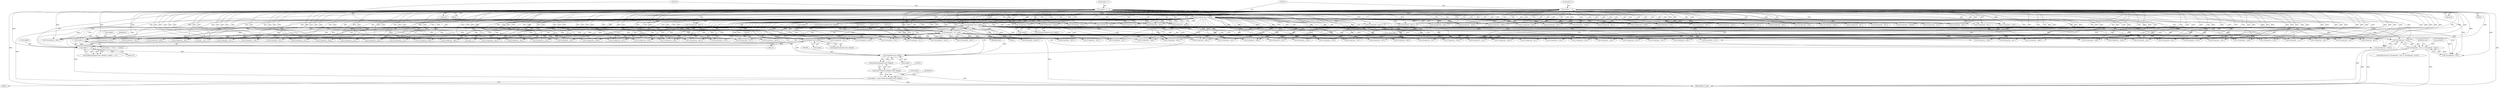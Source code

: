 digraph "0_pure-ftpd_65c4d4ad331e94661de763e9b5304d28698999c4@API" {
"1000611" [label="(Call,!strcmp(cmd, \"xcwd\"))"];
"1000247" [label="(Call,cmd[n++] = 0)"];
"1000281" [label="(Call,cmd[n--] = 0)"];
"1000275" [label="(Call,(unsigned char) cmd[n])"];
"1000260" [label="(Call,cmd[n] != 0)"];
"1000238" [label="(Call,(unsigned char) cmd[n])"];
"1000173" [label="(Call,addreply(0, \"%s\", cmd))"];
"1000186" [label="(Call,(unsigned char) cmd[n])"];
"1000200" [label="(Call,cmd[n] = (char) tolower((unsigned char) cmd[n]))"];
"1000204" [label="(Call,(char) tolower((unsigned char) cmd[n]))"];
"1000206" [label="(Call,tolower((unsigned char) cmd[n]))"];
"1000207" [label="(Call,(unsigned char) cmd[n])"];
"1000191" [label="(Call,cmd[n] == '@')"];
"1000606" [label="(Call,!strcmp(cmd, \"cwd\") || !strcmp(cmd, \"xcwd\"))"];
"1000204" [label="(Call,(char) tolower((unsigned char) cmd[n]))"];
"1000275" [label="(Call,(unsigned char) cmd[n])"];
"1001058" [label="(Call,!strcmp(cmd, \"stat\"))"];
"1000523" [label="(Call,strcmp(cmd, \"type\"))"];
"1001116" [label="(Call,strcmp(cmd, \"nlst\"))"];
"1001620" [label="(Call,!strcmp(cmd, \"chmod\"))"];
"1000277" [label="(Call,cmd[n])"];
"1000544" [label="(Call,!strcmp(cmd, \"feat\"))"];
"1000573" [label="(Call,!strcmp(cmd, \"help\"))"];
"1000745" [label="(Call,!strcmp(cmd, \"allo\"))"];
"1001651" [label="(Call,!strcmp(cmd, \"rnto\"))"];
"1000252" [label="(Literal,0)"];
"1000623" [label="(Call,strcmp(cmd, \"port\"))"];
"1000406" [label="(Call,!strcmp(cmd, \"pbsz\"))"];
"1000264" [label="(Literal,0)"];
"1000642" [label="(Call,strcmp(cmd, \"esta\"))"];
"1001631" [label="(Call,!strcmp(cmd, \"rnfr\"))"];
"1001612" [label="(Call,strcmp(cmd, \"size\"))"];
"1000357" [label="(Call,strcmp(cmd, \"quit\"))"];
"1001146" [label="(Call,strcmp(cmd, \"mlst\"))"];
"1001697" [label="(MethodReturn,void)"];
"1001603" [label="(Call,strcmp(cmd, \"mdtm\"))"];
"1000689" [label="(Call,strcmp(cmd, \"epsv\"))"];
"1000364" [label="(Call,!strcmp(cmd, \"syst\"))"];
"1000201" [label="(Call,cmd[n])"];
"1000213" [label="(Identifier,n)"];
"1000675" [label="(Call,strcmp(cmd, \"p@sw\"))"];
"1000301" [label="(Call,strcmp(cmd, \"noop\"))"];
"1001006" [label="(Call,strcmp(cmd, \"mkd\"))"];
"1000332" [label="(Call,strcmp(cmd, \"acct\"))"];
"1000260" [label="(Call,cmd[n] != 0)"];
"1000553" [label="(Call,!strcmp(cmd, \"opts\"))"];
"1000736" [label="(Call,!strcmp(cmd, \"spsv\"))"];
"1000175" [label="(Literal,\"%s\")"];
"1000624" [label="(Identifier,cmd)"];
"1001214" [label="(Call,!strcmp(cmd, \"site\"))"];
"1000612" [label="(Call,strcmp(cmd, \"xcwd\"))"];
"1000188" [label="(Call,cmd[n])"];
"1000172" [label="(Block,)"];
"1000246" [label="(Block,)"];
"1000185" [label="(Call,isalpha((unsigned char) cmd[n]))"];
"1000199" [label="(Block,)"];
"1000982" [label="(Call,!strcmp(cmd, \"stou\"))"];
"1000813" [label="(Call,strcmp(cmd, \"xcup\"))"];
"1001010" [label="(Call,strcmp(cmd, \"xmkd\"))"];
"1000209" [label="(Call,cmd[n])"];
"1000173" [label="(Call,addreply(0, \"%s\", cmd))"];
"1001602" [label="(Call,!strcmp(cmd, \"mdtm\"))"];
"1000564" [label="(Call,strcmp(cmd, \"stru\"))"];
"1000671" [label="(Call,strcmp(cmd, \"pasv\"))"];
"1000983" [label="(Call,strcmp(cmd, \"stou\"))"];
"1000286" [label="(Literal,0)"];
"1000788" [label="(Call,strcmp(cmd, \"pwd\"))"];
"1000253" [label="(Call,arg = cmd + n)"];
"1000513" [label="(Call,strcmp(cmd, \"adat\"))"];
"1000632" [label="(Call,strcmp(cmd, \"eprt\"))"];
"1000381" [label="(Call,!strcmp(cmd, \"auth\"))"];
"1000191" [label="(Call,cmd[n] == '@')"];
"1001632" [label="(Call,strcmp(cmd, \"rnfr\"))"];
"1000261" [label="(Call,cmd[n])"];
"1000943" [label="(Call,strcmp(cmd, \"appe\"))"];
"1000554" [label="(Call,strcmp(cmd, \"opts\"))"];
"1000341" [label="(Call,!strcmp(cmd, \"pass\"))"];
"1000259" [label="(Call,cmd[n] != 0 && n < cmdsize)"];
"1000792" [label="(Call,strcmp(cmd, \"xpwd\"))"];
"1001204" [label="(Call,!strcmp(cmd, \"abor\"))"];
"1001009" [label="(Call,!strcmp(cmd, \"xmkd\"))"];
"1000382" [label="(Call,strcmp(cmd, \"auth\"))"];
"1000821" [label="(Call,!strcmp(cmd, \"retr\"))"];
"1001174" [label="(Call,!strcmp(cmd, \"mlsd\"))"];
"1001085" [label="(Call,!strcmp(cmd, \"list\"))"];
"1000282" [label="(Call,cmd[n--])"];
"1000883" [label="(Call,strcmp(cmd, \"dele\"))"];
"1000300" [label="(Call,!strcmp(cmd, \"noop\"))"];
"1000582" [label="(Call,strcmp(cmd, \"xdbg\"))"];
"1000903" [label="(Call,strcmp(cmd, \"stor\"))"];
"1001039" [label="(Call,strcmp(cmd, \"xrmd\"))"];
"1000737" [label="(Call,strcmp(cmd, \"spsv\"))"];
"1000856" [label="(Call,strcmp(cmd, \"rest\"))"];
"1000902" [label="(Call,!strcmp(cmd, \"stor\"))"];
"1001175" [label="(Call,strcmp(cmd, \"mlsd\"))"];
"1000641" [label="(Call,!strcmp(cmd, \"esta\"))"];
"1000200" [label="(Call,cmd[n] = (char) tolower((unsigned char) cmd[n]))"];
"1000186" [label="(Call,(unsigned char) cmd[n])"];
"1000184" [label="(Call,isalpha((unsigned char) cmd[n]) || cmd[n] == '@')"];
"1000309" [label="(Call,!strcmp(cmd, \"user\"))"];
"1000195" [label="(Literal,'@')"];
"1000342" [label="(Call,strcmp(cmd, \"pass\"))"];
"1000809" [label="(Call,strcmp(cmd, \"cdup\"))"];
"1000942" [label="(Call,!strcmp(cmd, \"appe\"))"];
"1000534" [label="(Call,strcmp(cmd, \"mode\"))"];
"1000746" [label="(Call,strcmp(cmd, \"allo\"))"];
"1000266" [label="(Identifier,n)"];
"1000606" [label="(Call,!strcmp(cmd, \"cwd\") || !strcmp(cmd, \"xcwd\"))"];
"1000882" [label="(Call,!strcmp(cmd, \"dele\"))"];
"1000240" [label="(Call,cmd[n])"];
"1000248" [label="(Call,cmd[n++])"];
"1000176" [label="(Identifier,cmd)"];
"1000658" [label="(Call,strcmp(cmd, \"estp\"))"];
"1000407" [label="(Call,strcmp(cmd, \"pbsz\"))"];
"1000808" [label="(Call,!strcmp(cmd, \"cdup\"))"];
"1001611" [label="(Call,!strcmp(cmd, \"size\"))"];
"1000791" [label="(Call,!strcmp(cmd, \"xpwd\"))"];
"1000522" [label="(Call,!strcmp(cmd, \"type\"))"];
"1000607" [label="(Call,!strcmp(cmd, \"cwd\"))"];
"1000822" [label="(Call,strcmp(cmd, \"retr\"))"];
"1000238" [label="(Call,(unsigned char) cmd[n])"];
"1000545" [label="(Call,strcmp(cmd, \"feat\"))"];
"1001115" [label="(Call,!strcmp(cmd, \"nlst\"))"];
"1000365" [label="(Call,strcmp(cmd, \"syst\"))"];
"1000574" [label="(Call,strcmp(cmd, \"help\"))"];
"1001086" [label="(Call,strcmp(cmd, \"list\"))"];
"1000563" [label="(Call,!strcmp(cmd, \"stru\"))"];
"1001652" [label="(Call,strcmp(cmd, \"rnto\"))"];
"1000512" [label="(Call,!strcmp(cmd, \"adat\"))"];
"1000207" [label="(Call,(unsigned char) cmd[n])"];
"1000605" [label="(ControlStructure,if (!strcmp(cmd, \"cwd\") || !strcmp(cmd, \"xcwd\")))"];
"1000255" [label="(Call,cmd + n)"];
"1000192" [label="(Call,cmd[n])"];
"1001621" [label="(Call,strcmp(cmd, \"chmod\"))"];
"1000280" [label="(Block,)"];
"1001145" [label="(Call,!strcmp(cmd, \"mlst\"))"];
"1000670" [label="(Call,!strcmp(cmd, \"pasv\"))"];
"1001205" [label="(Call,strcmp(cmd, \"abor\"))"];
"1001215" [label="(Call,strcmp(cmd, \"site\"))"];
"1000608" [label="(Call,strcmp(cmd, \"cwd\"))"];
"1000509" [label="(Call,strcmp(cmd, \"auth\"))"];
"1000581" [label="(Call,!strcmp(cmd, \"xdbg\"))"];
"1000247" [label="(Call,cmd[n++] = 0)"];
"1000174" [label="(Literal,0)"];
"1000622" [label="(Call,!strcmp(cmd, \"port\"))"];
"1000508" [label="(Call,!strcmp(cmd, \"auth\"))"];
"1000178" [label="(Identifier,n)"];
"1001005" [label="(Call,!strcmp(cmd, \"mkd\"))"];
"1000281" [label="(Call,cmd[n--] = 0)"];
"1001059" [label="(Call,strcmp(cmd, \"stat\"))"];
"1000611" [label="(Call,!strcmp(cmd, \"xcwd\"))"];
"1000674" [label="(Call,!strcmp(cmd, \"p@sw\"))"];
"1001038" [label="(Call,!strcmp(cmd, \"xrmd\"))"];
"1000787" [label="(Call,!strcmp(cmd, \"pwd\"))"];
"1000812" [label="(Call,!strcmp(cmd, \"xcup\"))"];
"1000356" [label="(Call,!strcmp(cmd, \"quit\"))"];
"1000616" [label="(Call,antiidle())"];
"1000855" [label="(Call,!strcmp(cmd, \"rest\"))"];
"1000237" [label="(Call,isspace((unsigned char) cmd[n]))"];
"1000206" [label="(Call,tolower((unsigned char) cmd[n]))"];
"1000331" [label="(Call,!strcmp(cmd, \"acct\"))"];
"1000631" [label="(Call,!strcmp(cmd, \"eprt\"))"];
"1000421" [label="(Call,!strcmp(cmd, \"prot\"))"];
"1000422" [label="(Call,strcmp(cmd, \"prot\"))"];
"1001034" [label="(Call,!strcmp(cmd, \"rmd\"))"];
"1000688" [label="(Call,!strcmp(cmd, \"epsv\"))"];
"1001035" [label="(Call,strcmp(cmd, \"rmd\"))"];
"1000657" [label="(Call,!strcmp(cmd, \"estp\"))"];
"1000274" [label="(Call,isspace((unsigned char) cmd[n]))"];
"1000310" [label="(Call,strcmp(cmd, \"user\"))"];
"1000533" [label="(Call,!strcmp(cmd, \"mode\"))"];
"1000611" -> "1000606"  [label="AST: "];
"1000611" -> "1000612"  [label="CFG: "];
"1000612" -> "1000611"  [label="AST: "];
"1000606" -> "1000611"  [label="CFG: "];
"1000611" -> "1001697"  [label="DDG: "];
"1000611" -> "1000606"  [label="DDG: "];
"1000247" -> "1000611"  [label="DDG: "];
"1000281" -> "1000611"  [label="DDG: "];
"1000275" -> "1000611"  [label="DDG: "];
"1000173" -> "1000611"  [label="DDG: "];
"1000238" -> "1000611"  [label="DDG: "];
"1000247" -> "1000246"  [label="AST: "];
"1000247" -> "1000252"  [label="CFG: "];
"1000248" -> "1000247"  [label="AST: "];
"1000252" -> "1000247"  [label="AST: "];
"1000239" -> "1000247"  [label="CFG: "];
"1000247" -> "1001697"  [label="DDG: "];
"1000247" -> "1000173"  [label="DDG: "];
"1000247" -> "1000186"  [label="DDG: "];
"1000247" -> "1000191"  [label="DDG: "];
"1000247" -> "1000207"  [label="DDG: "];
"1000247" -> "1000238"  [label="DDG: "];
"1000247" -> "1000253"  [label="DDG: "];
"1000247" -> "1000255"  [label="DDG: "];
"1000247" -> "1000260"  [label="DDG: "];
"1000247" -> "1000275"  [label="DDG: "];
"1000247" -> "1000300"  [label="DDG: "];
"1000247" -> "1000301"  [label="DDG: "];
"1000247" -> "1000309"  [label="DDG: "];
"1000247" -> "1000310"  [label="DDG: "];
"1000247" -> "1000331"  [label="DDG: "];
"1000247" -> "1000332"  [label="DDG: "];
"1000247" -> "1000341"  [label="DDG: "];
"1000247" -> "1000342"  [label="DDG: "];
"1000247" -> "1000356"  [label="DDG: "];
"1000247" -> "1000357"  [label="DDG: "];
"1000247" -> "1000364"  [label="DDG: "];
"1000247" -> "1000365"  [label="DDG: "];
"1000247" -> "1000381"  [label="DDG: "];
"1000247" -> "1000382"  [label="DDG: "];
"1000247" -> "1000406"  [label="DDG: "];
"1000247" -> "1000407"  [label="DDG: "];
"1000247" -> "1000421"  [label="DDG: "];
"1000247" -> "1000422"  [label="DDG: "];
"1000247" -> "1000508"  [label="DDG: "];
"1000247" -> "1000509"  [label="DDG: "];
"1000247" -> "1000512"  [label="DDG: "];
"1000247" -> "1000513"  [label="DDG: "];
"1000247" -> "1000522"  [label="DDG: "];
"1000247" -> "1000523"  [label="DDG: "];
"1000247" -> "1000533"  [label="DDG: "];
"1000247" -> "1000534"  [label="DDG: "];
"1000247" -> "1000544"  [label="DDG: "];
"1000247" -> "1000545"  [label="DDG: "];
"1000247" -> "1000553"  [label="DDG: "];
"1000247" -> "1000554"  [label="DDG: "];
"1000247" -> "1000563"  [label="DDG: "];
"1000247" -> "1000564"  [label="DDG: "];
"1000247" -> "1000573"  [label="DDG: "];
"1000247" -> "1000574"  [label="DDG: "];
"1000247" -> "1000581"  [label="DDG: "];
"1000247" -> "1000582"  [label="DDG: "];
"1000247" -> "1000607"  [label="DDG: "];
"1000247" -> "1000608"  [label="DDG: "];
"1000247" -> "1000612"  [label="DDG: "];
"1000247" -> "1000622"  [label="DDG: "];
"1000247" -> "1000623"  [label="DDG: "];
"1000247" -> "1000631"  [label="DDG: "];
"1000247" -> "1000632"  [label="DDG: "];
"1000247" -> "1000641"  [label="DDG: "];
"1000247" -> "1000642"  [label="DDG: "];
"1000247" -> "1000657"  [label="DDG: "];
"1000247" -> "1000658"  [label="DDG: "];
"1000247" -> "1000670"  [label="DDG: "];
"1000247" -> "1000671"  [label="DDG: "];
"1000247" -> "1000674"  [label="DDG: "];
"1000247" -> "1000675"  [label="DDG: "];
"1000247" -> "1000688"  [label="DDG: "];
"1000247" -> "1000689"  [label="DDG: "];
"1000247" -> "1000736"  [label="DDG: "];
"1000247" -> "1000737"  [label="DDG: "];
"1000247" -> "1000745"  [label="DDG: "];
"1000247" -> "1000746"  [label="DDG: "];
"1000247" -> "1000787"  [label="DDG: "];
"1000247" -> "1000788"  [label="DDG: "];
"1000247" -> "1000791"  [label="DDG: "];
"1000247" -> "1000792"  [label="DDG: "];
"1000247" -> "1000808"  [label="DDG: "];
"1000247" -> "1000809"  [label="DDG: "];
"1000247" -> "1000812"  [label="DDG: "];
"1000247" -> "1000813"  [label="DDG: "];
"1000247" -> "1000821"  [label="DDG: "];
"1000247" -> "1000822"  [label="DDG: "];
"1000247" -> "1000855"  [label="DDG: "];
"1000247" -> "1000856"  [label="DDG: "];
"1000247" -> "1000882"  [label="DDG: "];
"1000247" -> "1000883"  [label="DDG: "];
"1000247" -> "1000902"  [label="DDG: "];
"1000247" -> "1000903"  [label="DDG: "];
"1000247" -> "1000942"  [label="DDG: "];
"1000247" -> "1000943"  [label="DDG: "];
"1000247" -> "1000982"  [label="DDG: "];
"1000247" -> "1000983"  [label="DDG: "];
"1000247" -> "1001005"  [label="DDG: "];
"1000247" -> "1001006"  [label="DDG: "];
"1000247" -> "1001009"  [label="DDG: "];
"1000247" -> "1001010"  [label="DDG: "];
"1000247" -> "1001034"  [label="DDG: "];
"1000247" -> "1001035"  [label="DDG: "];
"1000247" -> "1001038"  [label="DDG: "];
"1000247" -> "1001039"  [label="DDG: "];
"1000247" -> "1001058"  [label="DDG: "];
"1000247" -> "1001059"  [label="DDG: "];
"1000247" -> "1001085"  [label="DDG: "];
"1000247" -> "1001086"  [label="DDG: "];
"1000247" -> "1001115"  [label="DDG: "];
"1000247" -> "1001116"  [label="DDG: "];
"1000247" -> "1001145"  [label="DDG: "];
"1000247" -> "1001146"  [label="DDG: "];
"1000247" -> "1001174"  [label="DDG: "];
"1000247" -> "1001175"  [label="DDG: "];
"1000247" -> "1001204"  [label="DDG: "];
"1000247" -> "1001205"  [label="DDG: "];
"1000247" -> "1001214"  [label="DDG: "];
"1000247" -> "1001215"  [label="DDG: "];
"1000247" -> "1001602"  [label="DDG: "];
"1000247" -> "1001603"  [label="DDG: "];
"1000247" -> "1001611"  [label="DDG: "];
"1000247" -> "1001612"  [label="DDG: "];
"1000247" -> "1001620"  [label="DDG: "];
"1000247" -> "1001621"  [label="DDG: "];
"1000247" -> "1001631"  [label="DDG: "];
"1000247" -> "1001632"  [label="DDG: "];
"1000247" -> "1001651"  [label="DDG: "];
"1000247" -> "1001652"  [label="DDG: "];
"1000281" -> "1000280"  [label="AST: "];
"1000281" -> "1000286"  [label="CFG: "];
"1000282" -> "1000281"  [label="AST: "];
"1000286" -> "1000281"  [label="AST: "];
"1000276" -> "1000281"  [label="CFG: "];
"1000281" -> "1001697"  [label="DDG: "];
"1000281" -> "1000173"  [label="DDG: "];
"1000281" -> "1000186"  [label="DDG: "];
"1000281" -> "1000191"  [label="DDG: "];
"1000281" -> "1000207"  [label="DDG: "];
"1000281" -> "1000238"  [label="DDG: "];
"1000281" -> "1000253"  [label="DDG: "];
"1000281" -> "1000255"  [label="DDG: "];
"1000281" -> "1000260"  [label="DDG: "];
"1000281" -> "1000275"  [label="DDG: "];
"1000281" -> "1000300"  [label="DDG: "];
"1000281" -> "1000301"  [label="DDG: "];
"1000281" -> "1000309"  [label="DDG: "];
"1000281" -> "1000310"  [label="DDG: "];
"1000281" -> "1000331"  [label="DDG: "];
"1000281" -> "1000332"  [label="DDG: "];
"1000281" -> "1000341"  [label="DDG: "];
"1000281" -> "1000342"  [label="DDG: "];
"1000281" -> "1000356"  [label="DDG: "];
"1000281" -> "1000357"  [label="DDG: "];
"1000281" -> "1000364"  [label="DDG: "];
"1000281" -> "1000365"  [label="DDG: "];
"1000281" -> "1000381"  [label="DDG: "];
"1000281" -> "1000382"  [label="DDG: "];
"1000281" -> "1000406"  [label="DDG: "];
"1000281" -> "1000407"  [label="DDG: "];
"1000281" -> "1000421"  [label="DDG: "];
"1000281" -> "1000422"  [label="DDG: "];
"1000281" -> "1000508"  [label="DDG: "];
"1000281" -> "1000509"  [label="DDG: "];
"1000281" -> "1000512"  [label="DDG: "];
"1000281" -> "1000513"  [label="DDG: "];
"1000281" -> "1000522"  [label="DDG: "];
"1000281" -> "1000523"  [label="DDG: "];
"1000281" -> "1000533"  [label="DDG: "];
"1000281" -> "1000534"  [label="DDG: "];
"1000281" -> "1000544"  [label="DDG: "];
"1000281" -> "1000545"  [label="DDG: "];
"1000281" -> "1000553"  [label="DDG: "];
"1000281" -> "1000554"  [label="DDG: "];
"1000281" -> "1000563"  [label="DDG: "];
"1000281" -> "1000564"  [label="DDG: "];
"1000281" -> "1000573"  [label="DDG: "];
"1000281" -> "1000574"  [label="DDG: "];
"1000281" -> "1000581"  [label="DDG: "];
"1000281" -> "1000582"  [label="DDG: "];
"1000281" -> "1000607"  [label="DDG: "];
"1000281" -> "1000608"  [label="DDG: "];
"1000281" -> "1000612"  [label="DDG: "];
"1000281" -> "1000622"  [label="DDG: "];
"1000281" -> "1000623"  [label="DDG: "];
"1000281" -> "1000631"  [label="DDG: "];
"1000281" -> "1000632"  [label="DDG: "];
"1000281" -> "1000641"  [label="DDG: "];
"1000281" -> "1000642"  [label="DDG: "];
"1000281" -> "1000657"  [label="DDG: "];
"1000281" -> "1000658"  [label="DDG: "];
"1000281" -> "1000670"  [label="DDG: "];
"1000281" -> "1000671"  [label="DDG: "];
"1000281" -> "1000674"  [label="DDG: "];
"1000281" -> "1000675"  [label="DDG: "];
"1000281" -> "1000688"  [label="DDG: "];
"1000281" -> "1000689"  [label="DDG: "];
"1000281" -> "1000736"  [label="DDG: "];
"1000281" -> "1000737"  [label="DDG: "];
"1000281" -> "1000745"  [label="DDG: "];
"1000281" -> "1000746"  [label="DDG: "];
"1000281" -> "1000787"  [label="DDG: "];
"1000281" -> "1000788"  [label="DDG: "];
"1000281" -> "1000791"  [label="DDG: "];
"1000281" -> "1000792"  [label="DDG: "];
"1000281" -> "1000808"  [label="DDG: "];
"1000281" -> "1000809"  [label="DDG: "];
"1000281" -> "1000812"  [label="DDG: "];
"1000281" -> "1000813"  [label="DDG: "];
"1000281" -> "1000821"  [label="DDG: "];
"1000281" -> "1000822"  [label="DDG: "];
"1000281" -> "1000855"  [label="DDG: "];
"1000281" -> "1000856"  [label="DDG: "];
"1000281" -> "1000882"  [label="DDG: "];
"1000281" -> "1000883"  [label="DDG: "];
"1000281" -> "1000902"  [label="DDG: "];
"1000281" -> "1000903"  [label="DDG: "];
"1000281" -> "1000942"  [label="DDG: "];
"1000281" -> "1000943"  [label="DDG: "];
"1000281" -> "1000982"  [label="DDG: "];
"1000281" -> "1000983"  [label="DDG: "];
"1000281" -> "1001005"  [label="DDG: "];
"1000281" -> "1001006"  [label="DDG: "];
"1000281" -> "1001009"  [label="DDG: "];
"1000281" -> "1001010"  [label="DDG: "];
"1000281" -> "1001034"  [label="DDG: "];
"1000281" -> "1001035"  [label="DDG: "];
"1000281" -> "1001038"  [label="DDG: "];
"1000281" -> "1001039"  [label="DDG: "];
"1000281" -> "1001058"  [label="DDG: "];
"1000281" -> "1001059"  [label="DDG: "];
"1000281" -> "1001085"  [label="DDG: "];
"1000281" -> "1001086"  [label="DDG: "];
"1000281" -> "1001115"  [label="DDG: "];
"1000281" -> "1001116"  [label="DDG: "];
"1000281" -> "1001145"  [label="DDG: "];
"1000281" -> "1001146"  [label="DDG: "];
"1000281" -> "1001174"  [label="DDG: "];
"1000281" -> "1001175"  [label="DDG: "];
"1000281" -> "1001204"  [label="DDG: "];
"1000281" -> "1001205"  [label="DDG: "];
"1000281" -> "1001214"  [label="DDG: "];
"1000281" -> "1001215"  [label="DDG: "];
"1000281" -> "1001602"  [label="DDG: "];
"1000281" -> "1001603"  [label="DDG: "];
"1000281" -> "1001611"  [label="DDG: "];
"1000281" -> "1001612"  [label="DDG: "];
"1000281" -> "1001620"  [label="DDG: "];
"1000281" -> "1001621"  [label="DDG: "];
"1000281" -> "1001631"  [label="DDG: "];
"1000281" -> "1001632"  [label="DDG: "];
"1000281" -> "1001651"  [label="DDG: "];
"1000281" -> "1001652"  [label="DDG: "];
"1000275" -> "1000274"  [label="AST: "];
"1000275" -> "1000277"  [label="CFG: "];
"1000276" -> "1000275"  [label="AST: "];
"1000277" -> "1000275"  [label="AST: "];
"1000274" -> "1000275"  [label="CFG: "];
"1000275" -> "1001697"  [label="DDG: "];
"1000275" -> "1000173"  [label="DDG: "];
"1000275" -> "1000186"  [label="DDG: "];
"1000275" -> "1000191"  [label="DDG: "];
"1000275" -> "1000207"  [label="DDG: "];
"1000275" -> "1000238"  [label="DDG: "];
"1000275" -> "1000253"  [label="DDG: "];
"1000275" -> "1000255"  [label="DDG: "];
"1000275" -> "1000260"  [label="DDG: "];
"1000275" -> "1000274"  [label="DDG: "];
"1000260" -> "1000275"  [label="DDG: "];
"1000173" -> "1000275"  [label="DDG: "];
"1000238" -> "1000275"  [label="DDG: "];
"1000275" -> "1000300"  [label="DDG: "];
"1000275" -> "1000301"  [label="DDG: "];
"1000275" -> "1000309"  [label="DDG: "];
"1000275" -> "1000310"  [label="DDG: "];
"1000275" -> "1000331"  [label="DDG: "];
"1000275" -> "1000332"  [label="DDG: "];
"1000275" -> "1000341"  [label="DDG: "];
"1000275" -> "1000342"  [label="DDG: "];
"1000275" -> "1000356"  [label="DDG: "];
"1000275" -> "1000357"  [label="DDG: "];
"1000275" -> "1000364"  [label="DDG: "];
"1000275" -> "1000365"  [label="DDG: "];
"1000275" -> "1000381"  [label="DDG: "];
"1000275" -> "1000382"  [label="DDG: "];
"1000275" -> "1000406"  [label="DDG: "];
"1000275" -> "1000407"  [label="DDG: "];
"1000275" -> "1000421"  [label="DDG: "];
"1000275" -> "1000422"  [label="DDG: "];
"1000275" -> "1000508"  [label="DDG: "];
"1000275" -> "1000509"  [label="DDG: "];
"1000275" -> "1000512"  [label="DDG: "];
"1000275" -> "1000513"  [label="DDG: "];
"1000275" -> "1000522"  [label="DDG: "];
"1000275" -> "1000523"  [label="DDG: "];
"1000275" -> "1000533"  [label="DDG: "];
"1000275" -> "1000534"  [label="DDG: "];
"1000275" -> "1000544"  [label="DDG: "];
"1000275" -> "1000545"  [label="DDG: "];
"1000275" -> "1000553"  [label="DDG: "];
"1000275" -> "1000554"  [label="DDG: "];
"1000275" -> "1000563"  [label="DDG: "];
"1000275" -> "1000564"  [label="DDG: "];
"1000275" -> "1000573"  [label="DDG: "];
"1000275" -> "1000574"  [label="DDG: "];
"1000275" -> "1000581"  [label="DDG: "];
"1000275" -> "1000582"  [label="DDG: "];
"1000275" -> "1000607"  [label="DDG: "];
"1000275" -> "1000608"  [label="DDG: "];
"1000275" -> "1000612"  [label="DDG: "];
"1000275" -> "1000622"  [label="DDG: "];
"1000275" -> "1000623"  [label="DDG: "];
"1000275" -> "1000631"  [label="DDG: "];
"1000275" -> "1000632"  [label="DDG: "];
"1000275" -> "1000641"  [label="DDG: "];
"1000275" -> "1000642"  [label="DDG: "];
"1000275" -> "1000657"  [label="DDG: "];
"1000275" -> "1000658"  [label="DDG: "];
"1000275" -> "1000670"  [label="DDG: "];
"1000275" -> "1000671"  [label="DDG: "];
"1000275" -> "1000674"  [label="DDG: "];
"1000275" -> "1000675"  [label="DDG: "];
"1000275" -> "1000688"  [label="DDG: "];
"1000275" -> "1000689"  [label="DDG: "];
"1000275" -> "1000736"  [label="DDG: "];
"1000275" -> "1000737"  [label="DDG: "];
"1000275" -> "1000745"  [label="DDG: "];
"1000275" -> "1000746"  [label="DDG: "];
"1000275" -> "1000787"  [label="DDG: "];
"1000275" -> "1000788"  [label="DDG: "];
"1000275" -> "1000791"  [label="DDG: "];
"1000275" -> "1000792"  [label="DDG: "];
"1000275" -> "1000808"  [label="DDG: "];
"1000275" -> "1000809"  [label="DDG: "];
"1000275" -> "1000812"  [label="DDG: "];
"1000275" -> "1000813"  [label="DDG: "];
"1000275" -> "1000821"  [label="DDG: "];
"1000275" -> "1000822"  [label="DDG: "];
"1000275" -> "1000855"  [label="DDG: "];
"1000275" -> "1000856"  [label="DDG: "];
"1000275" -> "1000882"  [label="DDG: "];
"1000275" -> "1000883"  [label="DDG: "];
"1000275" -> "1000902"  [label="DDG: "];
"1000275" -> "1000903"  [label="DDG: "];
"1000275" -> "1000942"  [label="DDG: "];
"1000275" -> "1000943"  [label="DDG: "];
"1000275" -> "1000982"  [label="DDG: "];
"1000275" -> "1000983"  [label="DDG: "];
"1000275" -> "1001005"  [label="DDG: "];
"1000275" -> "1001006"  [label="DDG: "];
"1000275" -> "1001009"  [label="DDG: "];
"1000275" -> "1001010"  [label="DDG: "];
"1000275" -> "1001034"  [label="DDG: "];
"1000275" -> "1001035"  [label="DDG: "];
"1000275" -> "1001038"  [label="DDG: "];
"1000275" -> "1001039"  [label="DDG: "];
"1000275" -> "1001058"  [label="DDG: "];
"1000275" -> "1001059"  [label="DDG: "];
"1000275" -> "1001085"  [label="DDG: "];
"1000275" -> "1001086"  [label="DDG: "];
"1000275" -> "1001115"  [label="DDG: "];
"1000275" -> "1001116"  [label="DDG: "];
"1000275" -> "1001145"  [label="DDG: "];
"1000275" -> "1001146"  [label="DDG: "];
"1000275" -> "1001174"  [label="DDG: "];
"1000275" -> "1001175"  [label="DDG: "];
"1000275" -> "1001204"  [label="DDG: "];
"1000275" -> "1001205"  [label="DDG: "];
"1000275" -> "1001214"  [label="DDG: "];
"1000275" -> "1001215"  [label="DDG: "];
"1000275" -> "1001602"  [label="DDG: "];
"1000275" -> "1001603"  [label="DDG: "];
"1000275" -> "1001611"  [label="DDG: "];
"1000275" -> "1001612"  [label="DDG: "];
"1000275" -> "1001620"  [label="DDG: "];
"1000275" -> "1001621"  [label="DDG: "];
"1000275" -> "1001631"  [label="DDG: "];
"1000275" -> "1001632"  [label="DDG: "];
"1000275" -> "1001651"  [label="DDG: "];
"1000275" -> "1001652"  [label="DDG: "];
"1000260" -> "1000259"  [label="AST: "];
"1000260" -> "1000264"  [label="CFG: "];
"1000261" -> "1000260"  [label="AST: "];
"1000264" -> "1000260"  [label="AST: "];
"1000266" -> "1000260"  [label="CFG: "];
"1000259" -> "1000260"  [label="CFG: "];
"1000260" -> "1000259"  [label="DDG: "];
"1000260" -> "1000259"  [label="DDG: "];
"1000238" -> "1000260"  [label="DDG: "];
"1000173" -> "1000260"  [label="DDG: "];
"1000238" -> "1000237"  [label="AST: "];
"1000238" -> "1000240"  [label="CFG: "];
"1000239" -> "1000238"  [label="AST: "];
"1000240" -> "1000238"  [label="AST: "];
"1000237" -> "1000238"  [label="CFG: "];
"1000238" -> "1000173"  [label="DDG: "];
"1000238" -> "1000186"  [label="DDG: "];
"1000238" -> "1000191"  [label="DDG: "];
"1000238" -> "1000207"  [label="DDG: "];
"1000238" -> "1000237"  [label="DDG: "];
"1000173" -> "1000238"  [label="DDG: "];
"1000186" -> "1000238"  [label="DDG: "];
"1000191" -> "1000238"  [label="DDG: "];
"1000238" -> "1000253"  [label="DDG: "];
"1000238" -> "1000255"  [label="DDG: "];
"1000238" -> "1000300"  [label="DDG: "];
"1000238" -> "1000301"  [label="DDG: "];
"1000238" -> "1000309"  [label="DDG: "];
"1000238" -> "1000310"  [label="DDG: "];
"1000238" -> "1000331"  [label="DDG: "];
"1000238" -> "1000332"  [label="DDG: "];
"1000238" -> "1000341"  [label="DDG: "];
"1000238" -> "1000342"  [label="DDG: "];
"1000238" -> "1000356"  [label="DDG: "];
"1000238" -> "1000357"  [label="DDG: "];
"1000238" -> "1000364"  [label="DDG: "];
"1000238" -> "1000365"  [label="DDG: "];
"1000238" -> "1000406"  [label="DDG: "];
"1000238" -> "1000407"  [label="DDG: "];
"1000238" -> "1000421"  [label="DDG: "];
"1000238" -> "1000422"  [label="DDG: "];
"1000238" -> "1000508"  [label="DDG: "];
"1000238" -> "1000509"  [label="DDG: "];
"1000238" -> "1000512"  [label="DDG: "];
"1000238" -> "1000513"  [label="DDG: "];
"1000238" -> "1000522"  [label="DDG: "];
"1000238" -> "1000523"  [label="DDG: "];
"1000238" -> "1000533"  [label="DDG: "];
"1000238" -> "1000534"  [label="DDG: "];
"1000238" -> "1000544"  [label="DDG: "];
"1000238" -> "1000545"  [label="DDG: "];
"1000238" -> "1000553"  [label="DDG: "];
"1000238" -> "1000554"  [label="DDG: "];
"1000238" -> "1000563"  [label="DDG: "];
"1000238" -> "1000564"  [label="DDG: "];
"1000238" -> "1000573"  [label="DDG: "];
"1000238" -> "1000574"  [label="DDG: "];
"1000238" -> "1000581"  [label="DDG: "];
"1000238" -> "1000582"  [label="DDG: "];
"1000238" -> "1000607"  [label="DDG: "];
"1000238" -> "1000608"  [label="DDG: "];
"1000238" -> "1000612"  [label="DDG: "];
"1000238" -> "1000622"  [label="DDG: "];
"1000238" -> "1000623"  [label="DDG: "];
"1000238" -> "1000631"  [label="DDG: "];
"1000238" -> "1000632"  [label="DDG: "];
"1000238" -> "1000641"  [label="DDG: "];
"1000238" -> "1000642"  [label="DDG: "];
"1000238" -> "1000657"  [label="DDG: "];
"1000238" -> "1000658"  [label="DDG: "];
"1000238" -> "1000670"  [label="DDG: "];
"1000238" -> "1000671"  [label="DDG: "];
"1000238" -> "1000674"  [label="DDG: "];
"1000238" -> "1000675"  [label="DDG: "];
"1000238" -> "1000745"  [label="DDG: "];
"1000238" -> "1000746"  [label="DDG: "];
"1000238" -> "1000787"  [label="DDG: "];
"1000238" -> "1000788"  [label="DDG: "];
"1000238" -> "1000808"  [label="DDG: "];
"1000238" -> "1000809"  [label="DDG: "];
"1000238" -> "1000812"  [label="DDG: "];
"1000238" -> "1000813"  [label="DDG: "];
"1000238" -> "1000821"  [label="DDG: "];
"1000238" -> "1000822"  [label="DDG: "];
"1000238" -> "1000855"  [label="DDG: "];
"1000238" -> "1000856"  [label="DDG: "];
"1000238" -> "1000882"  [label="DDG: "];
"1000238" -> "1000883"  [label="DDG: "];
"1000238" -> "1000902"  [label="DDG: "];
"1000238" -> "1000903"  [label="DDG: "];
"1000238" -> "1000942"  [label="DDG: "];
"1000238" -> "1000943"  [label="DDG: "];
"1000238" -> "1000982"  [label="DDG: "];
"1000238" -> "1000983"  [label="DDG: "];
"1000238" -> "1001005"  [label="DDG: "];
"1000238" -> "1001006"  [label="DDG: "];
"1000238" -> "1001034"  [label="DDG: "];
"1000238" -> "1001035"  [label="DDG: "];
"1000238" -> "1001058"  [label="DDG: "];
"1000238" -> "1001059"  [label="DDG: "];
"1000238" -> "1001085"  [label="DDG: "];
"1000238" -> "1001086"  [label="DDG: "];
"1000173" -> "1000172"  [label="AST: "];
"1000173" -> "1000176"  [label="CFG: "];
"1000174" -> "1000173"  [label="AST: "];
"1000175" -> "1000173"  [label="AST: "];
"1000176" -> "1000173"  [label="AST: "];
"1000178" -> "1000173"  [label="CFG: "];
"1000173" -> "1001697"  [label="DDG: "];
"1000186" -> "1000173"  [label="DDG: "];
"1000191" -> "1000173"  [label="DDG: "];
"1000173" -> "1000186"  [label="DDG: "];
"1000173" -> "1000191"  [label="DDG: "];
"1000173" -> "1000207"  [label="DDG: "];
"1000173" -> "1000253"  [label="DDG: "];
"1000173" -> "1000255"  [label="DDG: "];
"1000173" -> "1000300"  [label="DDG: "];
"1000173" -> "1000301"  [label="DDG: "];
"1000173" -> "1000309"  [label="DDG: "];
"1000173" -> "1000310"  [label="DDG: "];
"1000173" -> "1000331"  [label="DDG: "];
"1000173" -> "1000332"  [label="DDG: "];
"1000173" -> "1000341"  [label="DDG: "];
"1000173" -> "1000342"  [label="DDG: "];
"1000173" -> "1000356"  [label="DDG: "];
"1000173" -> "1000357"  [label="DDG: "];
"1000173" -> "1000364"  [label="DDG: "];
"1000173" -> "1000365"  [label="DDG: "];
"1000173" -> "1000406"  [label="DDG: "];
"1000173" -> "1000407"  [label="DDG: "];
"1000173" -> "1000421"  [label="DDG: "];
"1000173" -> "1000422"  [label="DDG: "];
"1000173" -> "1000508"  [label="DDG: "];
"1000173" -> "1000509"  [label="DDG: "];
"1000173" -> "1000512"  [label="DDG: "];
"1000173" -> "1000513"  [label="DDG: "];
"1000173" -> "1000522"  [label="DDG: "];
"1000173" -> "1000523"  [label="DDG: "];
"1000173" -> "1000533"  [label="DDG: "];
"1000173" -> "1000534"  [label="DDG: "];
"1000173" -> "1000544"  [label="DDG: "];
"1000173" -> "1000545"  [label="DDG: "];
"1000173" -> "1000553"  [label="DDG: "];
"1000173" -> "1000554"  [label="DDG: "];
"1000173" -> "1000563"  [label="DDG: "];
"1000173" -> "1000564"  [label="DDG: "];
"1000173" -> "1000573"  [label="DDG: "];
"1000173" -> "1000574"  [label="DDG: "];
"1000173" -> "1000581"  [label="DDG: "];
"1000173" -> "1000582"  [label="DDG: "];
"1000173" -> "1000607"  [label="DDG: "];
"1000173" -> "1000608"  [label="DDG: "];
"1000173" -> "1000612"  [label="DDG: "];
"1000173" -> "1000622"  [label="DDG: "];
"1000173" -> "1000623"  [label="DDG: "];
"1000173" -> "1000631"  [label="DDG: "];
"1000173" -> "1000632"  [label="DDG: "];
"1000173" -> "1000641"  [label="DDG: "];
"1000173" -> "1000642"  [label="DDG: "];
"1000173" -> "1000657"  [label="DDG: "];
"1000173" -> "1000658"  [label="DDG: "];
"1000173" -> "1000670"  [label="DDG: "];
"1000173" -> "1000671"  [label="DDG: "];
"1000173" -> "1000674"  [label="DDG: "];
"1000173" -> "1000675"  [label="DDG: "];
"1000173" -> "1000745"  [label="DDG: "];
"1000173" -> "1000746"  [label="DDG: "];
"1000173" -> "1000787"  [label="DDG: "];
"1000173" -> "1000788"  [label="DDG: "];
"1000173" -> "1000808"  [label="DDG: "];
"1000173" -> "1000809"  [label="DDG: "];
"1000173" -> "1000812"  [label="DDG: "];
"1000173" -> "1000813"  [label="DDG: "];
"1000173" -> "1000821"  [label="DDG: "];
"1000173" -> "1000822"  [label="DDG: "];
"1000173" -> "1000855"  [label="DDG: "];
"1000173" -> "1000856"  [label="DDG: "];
"1000173" -> "1000882"  [label="DDG: "];
"1000173" -> "1000883"  [label="DDG: "];
"1000173" -> "1000902"  [label="DDG: "];
"1000173" -> "1000903"  [label="DDG: "];
"1000173" -> "1000942"  [label="DDG: "];
"1000173" -> "1000943"  [label="DDG: "];
"1000173" -> "1000982"  [label="DDG: "];
"1000173" -> "1000983"  [label="DDG: "];
"1000173" -> "1001005"  [label="DDG: "];
"1000173" -> "1001006"  [label="DDG: "];
"1000173" -> "1001034"  [label="DDG: "];
"1000173" -> "1001035"  [label="DDG: "];
"1000173" -> "1001058"  [label="DDG: "];
"1000173" -> "1001059"  [label="DDG: "];
"1000173" -> "1001085"  [label="DDG: "];
"1000173" -> "1001086"  [label="DDG: "];
"1000186" -> "1000185"  [label="AST: "];
"1000186" -> "1000188"  [label="CFG: "];
"1000187" -> "1000186"  [label="AST: "];
"1000188" -> "1000186"  [label="AST: "];
"1000185" -> "1000186"  [label="CFG: "];
"1000186" -> "1000185"  [label="DDG: "];
"1000200" -> "1000186"  [label="DDG: "];
"1000191" -> "1000186"  [label="DDG: "];
"1000186" -> "1000191"  [label="DDG: "];
"1000186" -> "1000207"  [label="DDG: "];
"1000200" -> "1000199"  [label="AST: "];
"1000200" -> "1000204"  [label="CFG: "];
"1000201" -> "1000200"  [label="AST: "];
"1000204" -> "1000200"  [label="AST: "];
"1000213" -> "1000200"  [label="CFG: "];
"1000200" -> "1001697"  [label="DDG: "];
"1000204" -> "1000200"  [label="DDG: "];
"1000204" -> "1000206"  [label="CFG: "];
"1000205" -> "1000204"  [label="AST: "];
"1000206" -> "1000204"  [label="AST: "];
"1000204" -> "1001697"  [label="DDG: "];
"1000206" -> "1000204"  [label="DDG: "];
"1000206" -> "1000207"  [label="CFG: "];
"1000207" -> "1000206"  [label="AST: "];
"1000207" -> "1000206"  [label="DDG: "];
"1000207" -> "1000209"  [label="CFG: "];
"1000208" -> "1000207"  [label="AST: "];
"1000209" -> "1000207"  [label="AST: "];
"1000191" -> "1000207"  [label="DDG: "];
"1000191" -> "1000184"  [label="AST: "];
"1000191" -> "1000195"  [label="CFG: "];
"1000192" -> "1000191"  [label="AST: "];
"1000195" -> "1000191"  [label="AST: "];
"1000184" -> "1000191"  [label="CFG: "];
"1000191" -> "1000184"  [label="DDG: "];
"1000191" -> "1000184"  [label="DDG: "];
"1000606" -> "1000605"  [label="AST: "];
"1000606" -> "1000607"  [label="CFG: "];
"1000607" -> "1000606"  [label="AST: "];
"1000616" -> "1000606"  [label="CFG: "];
"1000624" -> "1000606"  [label="CFG: "];
"1000606" -> "1001697"  [label="DDG: "];
"1000606" -> "1001697"  [label="DDG: "];
"1000606" -> "1001697"  [label="DDG: "];
"1000607" -> "1000606"  [label="DDG: "];
}
